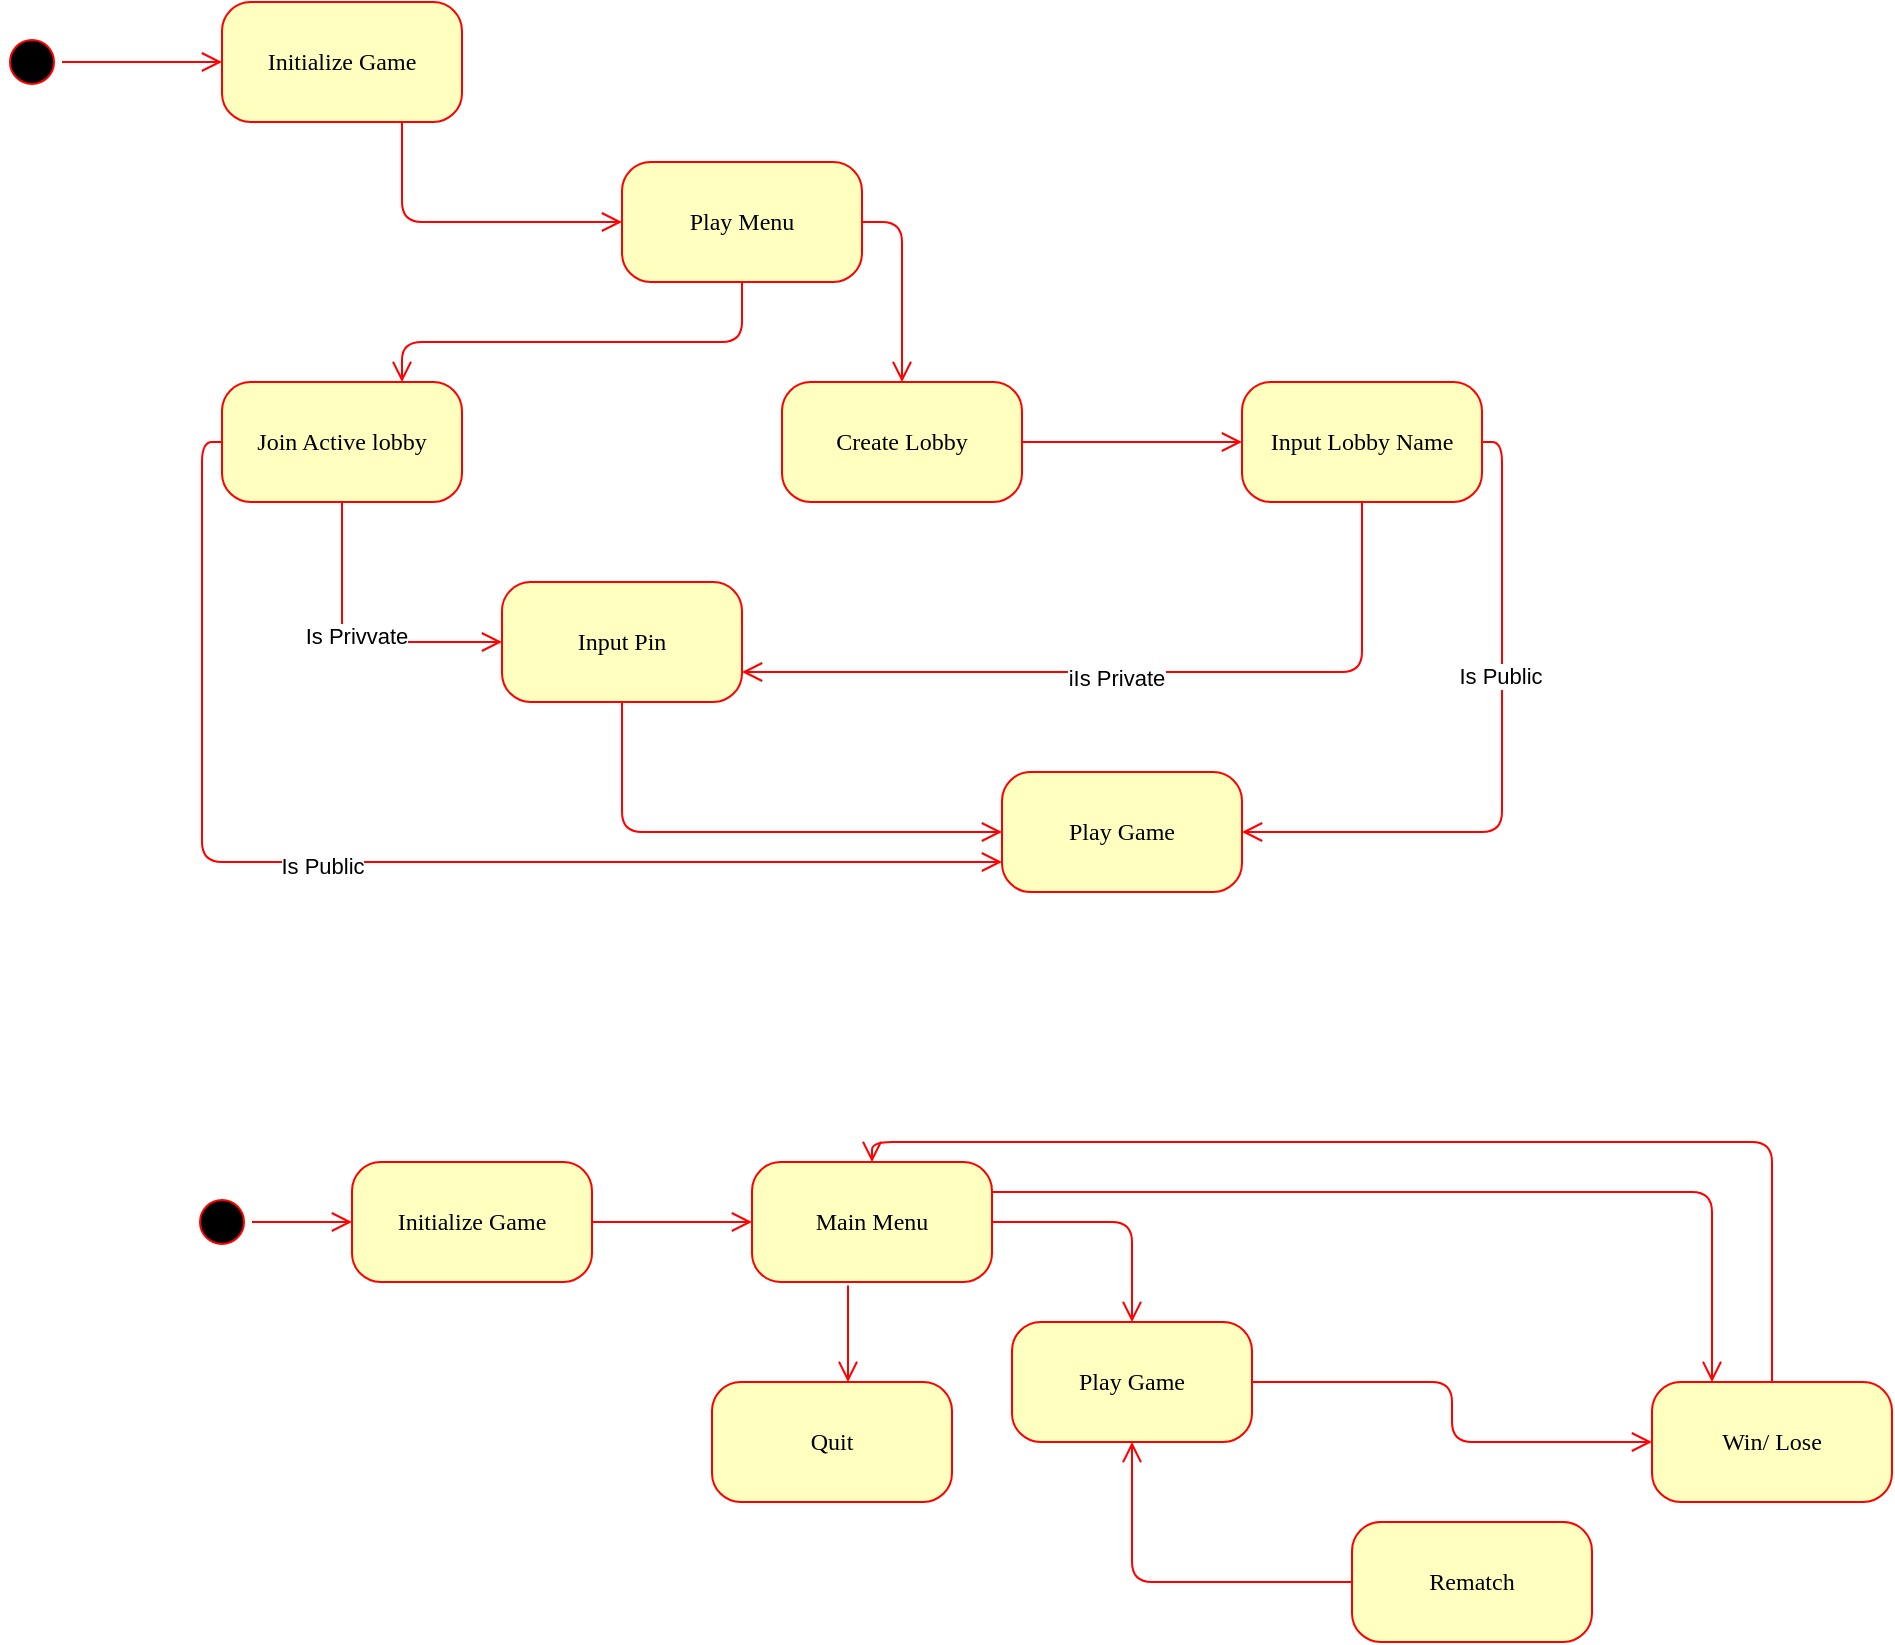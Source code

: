 <mxfile version="24.8.3">
  <diagram name="Page-1" id="58cdce13-f638-feb5-8d6f-7d28b1aa9fa0">
    <mxGraphModel grid="1" page="1" gridSize="10" guides="1" tooltips="1" connect="1" arrows="1" fold="1" pageScale="1" pageWidth="1100" pageHeight="850" background="none" math="0" shadow="0">
      <root>
        <mxCell id="0" />
        <mxCell id="1" parent="0" />
        <mxCell id="382b91b5511bd0f7-5" value="Quit" style="rounded=1;whiteSpace=wrap;html=1;arcSize=24;fillColor=#ffffc0;strokeColor=#ff0000;shadow=0;comic=0;labelBackgroundColor=none;fontFamily=Verdana;fontSize=12;fontColor=#000000;align=center;" vertex="1" parent="1">
          <mxGeometry x="385" y="690" width="120" height="60" as="geometry" />
        </mxCell>
        <mxCell id="382b91b5511bd0f7-6" value="Initialize Game" style="rounded=1;whiteSpace=wrap;html=1;arcSize=24;fillColor=#ffffc0;strokeColor=#ff0000;shadow=0;comic=0;labelBackgroundColor=none;fontFamily=Verdana;fontSize=12;fontColor=#000000;align=center;" vertex="1" parent="1">
          <mxGeometry x="205" y="580" width="120" height="60" as="geometry" />
        </mxCell>
        <mxCell id="3cde6dad864a17aa-3" style="edgeStyle=orthogonalEdgeStyle;html=1;exitX=1;exitY=0.25;entryX=0.25;entryY=0;labelBackgroundColor=none;endArrow=open;endSize=8;strokeColor=#ff0000;fontFamily=Verdana;fontSize=12;align=left;" edge="1" parent="1" source="382b91b5511bd0f7-7" target="382b91b5511bd0f7-9">
          <mxGeometry relative="1" as="geometry" />
        </mxCell>
        <mxCell id="382b91b5511bd0f7-7" value="Main Menu" style="rounded=1;whiteSpace=wrap;html=1;arcSize=24;fillColor=#ffffc0;strokeColor=#ff0000;shadow=0;comic=0;labelBackgroundColor=none;fontFamily=Verdana;fontSize=12;fontColor=#000000;align=center;" vertex="1" parent="1">
          <mxGeometry x="405" y="580" width="120" height="60" as="geometry" />
        </mxCell>
        <mxCell id="382b91b5511bd0f7-9" value="Win/ Lose" style="rounded=1;whiteSpace=wrap;html=1;arcSize=24;fillColor=#ffffc0;strokeColor=#ff0000;shadow=0;comic=0;labelBackgroundColor=none;fontFamily=Verdana;fontSize=12;fontColor=#000000;align=center;" vertex="1" parent="1">
          <mxGeometry x="855" y="690" width="120" height="60" as="geometry" />
        </mxCell>
        <mxCell id="382b91b5511bd0f7-10" value="Play Game" style="rounded=1;whiteSpace=wrap;html=1;arcSize=24;fillColor=#ffffc0;strokeColor=#ff0000;shadow=0;comic=0;labelBackgroundColor=none;fontFamily=Verdana;fontSize=12;fontColor=#000000;align=center;" vertex="1" parent="1">
          <mxGeometry x="535" y="660" width="120" height="60" as="geometry" />
        </mxCell>
        <mxCell id="2a3bc250acf0617d-9" style="edgeStyle=orthogonalEdgeStyle;html=1;labelBackgroundColor=none;endArrow=open;endSize=8;strokeColor=#ff0000;fontFamily=Verdana;fontSize=12;align=left;" edge="1" parent="1" source="382b91b5511bd0f7-1" target="382b91b5511bd0f7-6">
          <mxGeometry relative="1" as="geometry">
            <mxPoint x="375" y="530" as="sourcePoint" />
          </mxGeometry>
        </mxCell>
        <mxCell id="2a3bc250acf0617d-14" style="edgeStyle=orthogonalEdgeStyle;html=1;labelBackgroundColor=none;endArrow=open;endSize=8;strokeColor=#ff0000;fontFamily=Verdana;fontSize=12;align=left;exitX=1;exitY=0.5;exitDx=0;exitDy=0;" edge="1" parent="1" source="382b91b5511bd0f7-7" target="382b91b5511bd0f7-10">
          <mxGeometry relative="1" as="geometry">
            <mxPoint x="745" y="630" as="sourcePoint" />
          </mxGeometry>
        </mxCell>
        <mxCell id="2a3bc250acf0617d-15" style="edgeStyle=orthogonalEdgeStyle;html=1;exitX=1;exitY=0.5;entryX=0;entryY=0.5;labelBackgroundColor=none;endArrow=open;endSize=8;strokeColor=#ff0000;fontFamily=Verdana;fontSize=12;align=left;exitDx=0;exitDy=0;entryDx=0;entryDy=0;" edge="1" parent="1" source="382b91b5511bd0f7-10" target="382b91b5511bd0f7-9">
          <mxGeometry relative="1" as="geometry" />
        </mxCell>
        <mxCell id="Bs2gKUq44JTy7crn3Kl1-1" value="Rematch" style="rounded=1;whiteSpace=wrap;html=1;arcSize=24;fillColor=#ffffc0;strokeColor=#ff0000;shadow=0;comic=0;labelBackgroundColor=none;fontFamily=Verdana;fontSize=12;fontColor=#000000;align=center;" vertex="1" parent="1">
          <mxGeometry x="705" y="760" width="120" height="60" as="geometry" />
        </mxCell>
        <mxCell id="Bs2gKUq44JTy7crn3Kl1-3" value="" style="ellipse;html=1;shape=startState;fillColor=#000000;strokeColor=#ff0000;rounded=1;shadow=0;comic=0;labelBackgroundColor=none;fontFamily=Verdana;fontSize=12;fontColor=#000000;align=center;direction=south;" vertex="1" parent="1">
          <mxGeometry x="30" y="15" width="30" height="30" as="geometry" />
        </mxCell>
        <mxCell id="Bs2gKUq44JTy7crn3Kl1-4" value="Join Active lobby" style="rounded=1;whiteSpace=wrap;html=1;arcSize=24;fillColor=#ffffc0;strokeColor=#ff0000;shadow=0;comic=0;labelBackgroundColor=none;fontFamily=Verdana;fontSize=12;fontColor=#000000;align=center;" vertex="1" parent="1">
          <mxGeometry x="140" y="190" width="120" height="60" as="geometry" />
        </mxCell>
        <mxCell id="Bs2gKUq44JTy7crn3Kl1-5" value="Initialize Game" style="rounded=1;whiteSpace=wrap;html=1;arcSize=24;fillColor=#ffffc0;strokeColor=#ff0000;shadow=0;comic=0;labelBackgroundColor=none;fontFamily=Verdana;fontSize=12;fontColor=#000000;align=center;" vertex="1" parent="1">
          <mxGeometry x="140" width="120" height="60" as="geometry" />
        </mxCell>
        <mxCell id="Bs2gKUq44JTy7crn3Kl1-7" value="Play Menu" style="rounded=1;whiteSpace=wrap;html=1;arcSize=24;fillColor=#ffffc0;strokeColor=#ff0000;shadow=0;comic=0;labelBackgroundColor=none;fontFamily=Verdana;fontSize=12;fontColor=#000000;align=center;" vertex="1" parent="1">
          <mxGeometry x="340" y="80" width="120" height="60" as="geometry" />
        </mxCell>
        <mxCell id="Bs2gKUq44JTy7crn3Kl1-9" value="Input Pin" style="rounded=1;whiteSpace=wrap;html=1;arcSize=24;fillColor=#ffffc0;strokeColor=#ff0000;shadow=0;comic=0;labelBackgroundColor=none;fontFamily=Verdana;fontSize=12;fontColor=#000000;align=center;" vertex="1" parent="1">
          <mxGeometry x="280" y="290" width="120" height="60" as="geometry" />
        </mxCell>
        <mxCell id="Bs2gKUq44JTy7crn3Kl1-10" value="Create Lobby" style="rounded=1;whiteSpace=wrap;html=1;arcSize=24;fillColor=#ffffc0;strokeColor=#ff0000;shadow=0;comic=0;labelBackgroundColor=none;fontFamily=Verdana;fontSize=12;fontColor=#000000;align=center;" vertex="1" parent="1">
          <mxGeometry x="420" y="190" width="120" height="60" as="geometry" />
        </mxCell>
        <mxCell id="Bs2gKUq44JTy7crn3Kl1-11" style="edgeStyle=orthogonalEdgeStyle;html=1;labelBackgroundColor=none;endArrow=open;endSize=8;strokeColor=#ff0000;fontFamily=Verdana;fontSize=12;align=left;" edge="1" parent="1" source="Bs2gKUq44JTy7crn3Kl1-3" target="Bs2gKUq44JTy7crn3Kl1-5">
          <mxGeometry relative="1" as="geometry" />
        </mxCell>
        <mxCell id="Bs2gKUq44JTy7crn3Kl1-12" style="edgeStyle=orthogonalEdgeStyle;html=1;labelBackgroundColor=none;endArrow=open;endSize=8;strokeColor=#ff0000;fontFamily=Verdana;fontSize=12;align=left;entryX=0;entryY=0.5;" edge="1" parent="1" source="Bs2gKUq44JTy7crn3Kl1-5" target="Bs2gKUq44JTy7crn3Kl1-7">
          <mxGeometry relative="1" as="geometry">
            <Array as="points">
              <mxPoint x="230" y="110" />
            </Array>
          </mxGeometry>
        </mxCell>
        <mxCell id="Bs2gKUq44JTy7crn3Kl1-13" style="edgeStyle=orthogonalEdgeStyle;html=1;entryX=0.75;entryY=0;labelBackgroundColor=none;endArrow=open;endSize=8;strokeColor=#ff0000;fontFamily=Verdana;fontSize=12;align=left;exitX=0.5;exitY=1;" edge="1" parent="1" source="Bs2gKUq44JTy7crn3Kl1-7" target="Bs2gKUq44JTy7crn3Kl1-4">
          <mxGeometry relative="1" as="geometry">
            <mxPoint x="420" y="180" as="sourcePoint" />
            <Array as="points">
              <mxPoint x="400" y="170" />
              <mxPoint x="230" y="170" />
            </Array>
          </mxGeometry>
        </mxCell>
        <mxCell id="Bs2gKUq44JTy7crn3Kl1-14" style="edgeStyle=orthogonalEdgeStyle;html=1;labelBackgroundColor=none;endArrow=open;endSize=8;strokeColor=#ff0000;fontFamily=Verdana;fontSize=12;align=left;exitX=1;exitY=0.5;exitDx=0;exitDy=0;" edge="1" parent="1" source="Bs2gKUq44JTy7crn3Kl1-7" target="Bs2gKUq44JTy7crn3Kl1-10">
          <mxGeometry relative="1" as="geometry">
            <mxPoint x="580" y="130" as="sourcePoint" />
          </mxGeometry>
        </mxCell>
        <mxCell id="Bs2gKUq44JTy7crn3Kl1-51" style="edgeStyle=orthogonalEdgeStyle;html=1;labelBackgroundColor=none;endArrow=open;endSize=8;strokeColor=#ff0000;fontFamily=Verdana;fontSize=12;align=left;exitX=0.5;exitY=1;exitDx=0;exitDy=0;entryX=0;entryY=0.5;entryDx=0;entryDy=0;" edge="1" parent="1" source="Bs2gKUq44JTy7crn3Kl1-4" target="Bs2gKUq44JTy7crn3Kl1-9">
          <mxGeometry relative="1" as="geometry">
            <mxPoint x="189.73" y="285" as="sourcePoint" />
            <mxPoint x="209.73" y="365" as="targetPoint" />
          </mxGeometry>
        </mxCell>
        <mxCell id="Bs2gKUq44JTy7crn3Kl1-61" value="Is Privvate" style="edgeLabel;html=1;align=center;verticalAlign=middle;resizable=0;points=[];" vertex="1" connectable="0" parent="Bs2gKUq44JTy7crn3Kl1-51">
          <mxGeometry x="0.025" y="3" relative="1" as="geometry">
            <mxPoint as="offset" />
          </mxGeometry>
        </mxCell>
        <mxCell id="Bs2gKUq44JTy7crn3Kl1-53" value="Input Lobby Name" style="rounded=1;whiteSpace=wrap;html=1;arcSize=24;fillColor=#ffffc0;strokeColor=#ff0000;shadow=0;comic=0;labelBackgroundColor=none;fontFamily=Verdana;fontSize=12;fontColor=#000000;align=center;" vertex="1" parent="1">
          <mxGeometry x="650" y="190" width="120" height="60" as="geometry" />
        </mxCell>
        <mxCell id="Bs2gKUq44JTy7crn3Kl1-55" style="edgeStyle=orthogonalEdgeStyle;html=1;exitX=0;exitY=0.5;entryX=0.5;entryY=1;labelBackgroundColor=none;endArrow=open;endSize=8;strokeColor=#ff0000;fontFamily=Verdana;fontSize=12;align=left;entryDx=0;entryDy=0;exitDx=0;exitDy=0;" edge="1" parent="1" source="Bs2gKUq44JTy7crn3Kl1-1" target="382b91b5511bd0f7-10">
          <mxGeometry relative="1" as="geometry">
            <mxPoint x="535" y="850" as="sourcePoint" />
            <mxPoint x="795" y="945" as="targetPoint" />
          </mxGeometry>
        </mxCell>
        <mxCell id="Bs2gKUq44JTy7crn3Kl1-56" value="Play Game" style="rounded=1;whiteSpace=wrap;html=1;arcSize=24;fillColor=#ffffc0;strokeColor=#ff0000;shadow=0;comic=0;labelBackgroundColor=none;fontFamily=Verdana;fontSize=12;fontColor=#000000;align=center;" vertex="1" parent="1">
          <mxGeometry x="530" y="385" width="120" height="60" as="geometry" />
        </mxCell>
        <mxCell id="Bs2gKUq44JTy7crn3Kl1-57" style="edgeStyle=orthogonalEdgeStyle;html=1;labelBackgroundColor=none;endArrow=open;endSize=8;strokeColor=#ff0000;fontFamily=Verdana;fontSize=12;align=left;exitX=0.5;exitY=1;exitDx=0;exitDy=0;entryX=0;entryY=0.5;entryDx=0;entryDy=0;" edge="1" parent="1" source="Bs2gKUq44JTy7crn3Kl1-9" target="Bs2gKUq44JTy7crn3Kl1-56">
          <mxGeometry relative="1" as="geometry">
            <mxPoint x="319.46" y="410" as="sourcePoint" />
            <mxPoint x="399.46" y="480" as="targetPoint" />
          </mxGeometry>
        </mxCell>
        <mxCell id="Bs2gKUq44JTy7crn3Kl1-58" style="edgeStyle=orthogonalEdgeStyle;html=1;labelBackgroundColor=none;endArrow=open;endSize=8;strokeColor=#ff0000;fontFamily=Verdana;fontSize=12;align=left;exitX=1;exitY=0.5;exitDx=0;exitDy=0;entryX=0;entryY=0.5;entryDx=0;entryDy=0;" edge="1" parent="1" source="Bs2gKUq44JTy7crn3Kl1-10" target="Bs2gKUq44JTy7crn3Kl1-53">
          <mxGeometry relative="1" as="geometry">
            <mxPoint x="579.73" y="200" as="sourcePoint" />
            <mxPoint x="599.73" y="280" as="targetPoint" />
          </mxGeometry>
        </mxCell>
        <mxCell id="Bs2gKUq44JTy7crn3Kl1-59" style="edgeStyle=orthogonalEdgeStyle;html=1;labelBackgroundColor=none;endArrow=open;endSize=8;strokeColor=#ff0000;fontFamily=Verdana;fontSize=12;align=left;exitX=1;exitY=0.5;exitDx=0;exitDy=0;entryX=1;entryY=0.5;entryDx=0;entryDy=0;" edge="1" parent="1" source="Bs2gKUq44JTy7crn3Kl1-53" target="Bs2gKUq44JTy7crn3Kl1-56">
          <mxGeometry relative="1" as="geometry">
            <mxPoint x="540" y="330" as="sourcePoint" />
            <mxPoint x="730" y="395" as="targetPoint" />
          </mxGeometry>
        </mxCell>
        <mxCell id="Bs2gKUq44JTy7crn3Kl1-67" value="Is Public" style="edgeLabel;html=1;align=center;verticalAlign=middle;resizable=0;points=[];" vertex="1" connectable="0" parent="Bs2gKUq44JTy7crn3Kl1-59">
          <mxGeometry x="-0.243" y="-1" relative="1" as="geometry">
            <mxPoint as="offset" />
          </mxGeometry>
        </mxCell>
        <mxCell id="Bs2gKUq44JTy7crn3Kl1-62" style="edgeStyle=orthogonalEdgeStyle;html=1;labelBackgroundColor=none;endArrow=open;endSize=8;strokeColor=#ff0000;fontFamily=Verdana;fontSize=12;align=left;exitX=0;exitY=0.5;exitDx=0;exitDy=0;entryX=0;entryY=0.75;entryDx=0;entryDy=0;" edge="1" parent="1" source="Bs2gKUq44JTy7crn3Kl1-4" target="Bs2gKUq44JTy7crn3Kl1-56">
          <mxGeometry relative="1" as="geometry">
            <mxPoint x="120" y="400" as="sourcePoint" />
            <mxPoint x="310" y="465" as="targetPoint" />
          </mxGeometry>
        </mxCell>
        <mxCell id="Bs2gKUq44JTy7crn3Kl1-63" value="Is Public" style="edgeLabel;html=1;align=center;verticalAlign=middle;resizable=0;points=[];" vertex="1" connectable="0" parent="Bs2gKUq44JTy7crn3Kl1-62">
          <mxGeometry x="-0.097" y="-2" relative="1" as="geometry">
            <mxPoint as="offset" />
          </mxGeometry>
        </mxCell>
        <mxCell id="Bs2gKUq44JTy7crn3Kl1-65" style="edgeStyle=orthogonalEdgeStyle;html=1;labelBackgroundColor=none;endArrow=open;endSize=8;strokeColor=#ff0000;fontFamily=Verdana;fontSize=12;align=left;exitX=0.5;exitY=1;exitDx=0;exitDy=0;entryX=1;entryY=0.75;entryDx=0;entryDy=0;" edge="1" parent="1" source="Bs2gKUq44JTy7crn3Kl1-53" target="Bs2gKUq44JTy7crn3Kl1-9">
          <mxGeometry relative="1" as="geometry">
            <mxPoint x="690" y="288" as="sourcePoint" />
            <mxPoint x="570" y="483" as="targetPoint" />
          </mxGeometry>
        </mxCell>
        <mxCell id="Bs2gKUq44JTy7crn3Kl1-68" value="iIs Private" style="edgeLabel;html=1;align=center;verticalAlign=middle;resizable=0;points=[];" vertex="1" connectable="0" parent="Bs2gKUq44JTy7crn3Kl1-65">
          <mxGeometry x="0.052" y="3" relative="1" as="geometry">
            <mxPoint as="offset" />
          </mxGeometry>
        </mxCell>
        <mxCell id="382b91b5511bd0f7-1" value="" style="ellipse;html=1;shape=startState;fillColor=#000000;strokeColor=#ff0000;rounded=1;shadow=0;comic=0;labelBackgroundColor=none;fontFamily=Verdana;fontSize=12;fontColor=#000000;align=center;direction=south;" vertex="1" parent="1">
          <mxGeometry x="125" y="595" width="30" height="30" as="geometry" />
        </mxCell>
        <mxCell id="JEMMQMgfDfsmrswJcdNx-2" style="edgeStyle=orthogonalEdgeStyle;html=1;labelBackgroundColor=none;endArrow=open;endSize=8;strokeColor=#ff0000;fontFamily=Verdana;fontSize=12;align=left;exitX=0.4;exitY=1.03;exitDx=0;exitDy=0;exitPerimeter=0;" edge="1" parent="1" source="382b91b5511bd0f7-7" target="382b91b5511bd0f7-5">
          <mxGeometry relative="1" as="geometry">
            <Array as="points">
              <mxPoint x="443" y="690" />
              <mxPoint x="415" y="690" />
            </Array>
            <mxPoint x="305" y="640" as="sourcePoint" />
            <mxPoint x="375" y="690" as="targetPoint" />
          </mxGeometry>
        </mxCell>
        <mxCell id="JEMMQMgfDfsmrswJcdNx-3" style="edgeStyle=orthogonalEdgeStyle;html=1;exitX=0.5;exitY=0;entryX=0.5;entryY=0;labelBackgroundColor=none;endArrow=open;endSize=8;strokeColor=#ff0000;fontFamily=Verdana;fontSize=12;align=left;exitDx=0;exitDy=0;entryDx=0;entryDy=0;" edge="1" parent="1" source="382b91b5511bd0f7-9" target="382b91b5511bd0f7-7">
          <mxGeometry relative="1" as="geometry">
            <mxPoint x="675" y="510" as="sourcePoint" />
            <mxPoint x="1045" y="605" as="targetPoint" />
          </mxGeometry>
        </mxCell>
        <mxCell id="JEMMQMgfDfsmrswJcdNx-7" style="edgeStyle=orthogonalEdgeStyle;html=1;exitX=1;exitY=0.5;labelBackgroundColor=none;endArrow=open;endSize=8;strokeColor=#ff0000;fontFamily=Verdana;fontSize=12;align=left;exitDx=0;exitDy=0;" edge="1" parent="1" source="382b91b5511bd0f7-6">
          <mxGeometry relative="1" as="geometry">
            <mxPoint x="284.47" y="690" as="sourcePoint" />
            <mxPoint x="405" y="610" as="targetPoint" />
          </mxGeometry>
        </mxCell>
      </root>
    </mxGraphModel>
  </diagram>
</mxfile>
